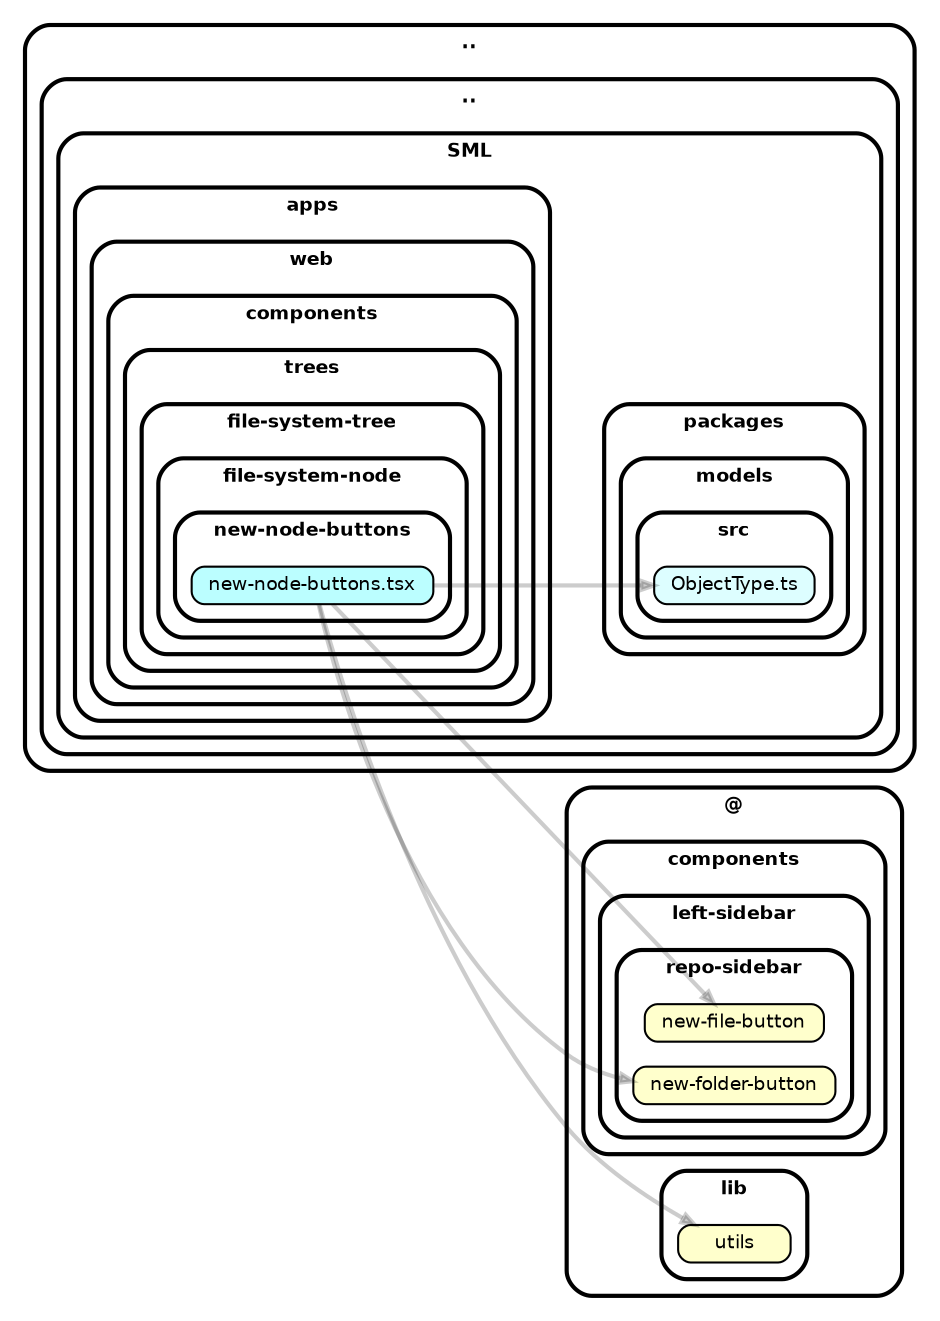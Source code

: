 strict digraph "dependency-cruiser output"{
    rankdir="LR" splines="true" overlap="false" nodesep="0.16" ranksep="0.18" fontname="Helvetica-bold" fontsize="9" style="rounded,bold,filled" fillcolor="#ffffff" compound="true"
    node [shape="box" style="rounded, filled" height="0.2" color="black" fillcolor="#ffffcc" fontcolor="black" fontname="Helvetica" fontsize="9"]
    edge [arrowhead="normal" arrowsize="0.6" penwidth="2.0" color="#00000033" fontname="Helvetica" fontsize="9"]

    subgraph "cluster_.." {label=".." subgraph "cluster_../.." {label=".." subgraph "cluster_../../SML" {label="SML" subgraph "cluster_../../SML/apps" {label="apps" subgraph "cluster_../../SML/apps/web" {label="web" subgraph "cluster_../../SML/apps/web/components" {label="components" subgraph "cluster_../../SML/apps/web/components/trees" {label="trees" subgraph "cluster_../../SML/apps/web/components/trees/file-system-tree" {label="file-system-tree" subgraph "cluster_../../SML/apps/web/components/trees/file-system-tree/file-system-node" {label="file-system-node" subgraph "cluster_../../SML/apps/web/components/trees/file-system-tree/file-system-node/new-node-buttons" {label="new-node-buttons" "../../SML/apps/web/components/trees/file-system-tree/file-system-node/new-node-buttons/new-node-buttons.tsx" [label=<new-node-buttons.tsx> tooltip="new-node-buttons.tsx" URL="../../SML/apps/web/components/trees/file-system-tree/file-system-node/new-node-buttons/new-node-buttons.tsx" fillcolor="#bbfeff"] } } } } } } } } } }
    "../../SML/apps/web/components/trees/file-system-tree/file-system-node/new-node-buttons/new-node-buttons.tsx" -> "@/components/left-sidebar/repo-sidebar/new-file-button"
    "../../SML/apps/web/components/trees/file-system-tree/file-system-node/new-node-buttons/new-node-buttons.tsx" -> "@/components/left-sidebar/repo-sidebar/new-folder-button"
    "../../SML/apps/web/components/trees/file-system-tree/file-system-node/new-node-buttons/new-node-buttons.tsx" -> "@/lib/utils"
    "../../SML/apps/web/components/trees/file-system-tree/file-system-node/new-node-buttons/new-node-buttons.tsx" -> "../../SML/packages/models/src/ObjectType.ts"
    subgraph "cluster_.." {label=".." subgraph "cluster_../.." {label=".." subgraph "cluster_../../SML" {label="SML" subgraph "cluster_../../SML/packages" {label="packages" subgraph "cluster_../../SML/packages/models" {label="models" subgraph "cluster_../../SML/packages/models/src" {label="src" "../../SML/packages/models/src/ObjectType.ts" [label=<ObjectType.ts> tooltip="ObjectType.ts" URL="../../SML/packages/models/src/ObjectType.ts" fillcolor="#ddfeff"] } } } } } }
    subgraph "cluster_@" {label="@" subgraph "cluster_@/components" {label="components" subgraph "cluster_@/components/left-sidebar" {label="left-sidebar" subgraph "cluster_@/components/left-sidebar/repo-sidebar" {label="repo-sidebar" "@/components/left-sidebar/repo-sidebar/new-file-button" [label=<new-file-button> tooltip="new-file-button" ] } } } }
    subgraph "cluster_@" {label="@" subgraph "cluster_@/components" {label="components" subgraph "cluster_@/components/left-sidebar" {label="left-sidebar" subgraph "cluster_@/components/left-sidebar/repo-sidebar" {label="repo-sidebar" "@/components/left-sidebar/repo-sidebar/new-folder-button" [label=<new-folder-button> tooltip="new-folder-button" ] } } } }
    subgraph "cluster_@" {label="@" subgraph "cluster_@/lib" {label="lib" "@/lib/utils" [label=<utils> tooltip="utils" ] } }
}
